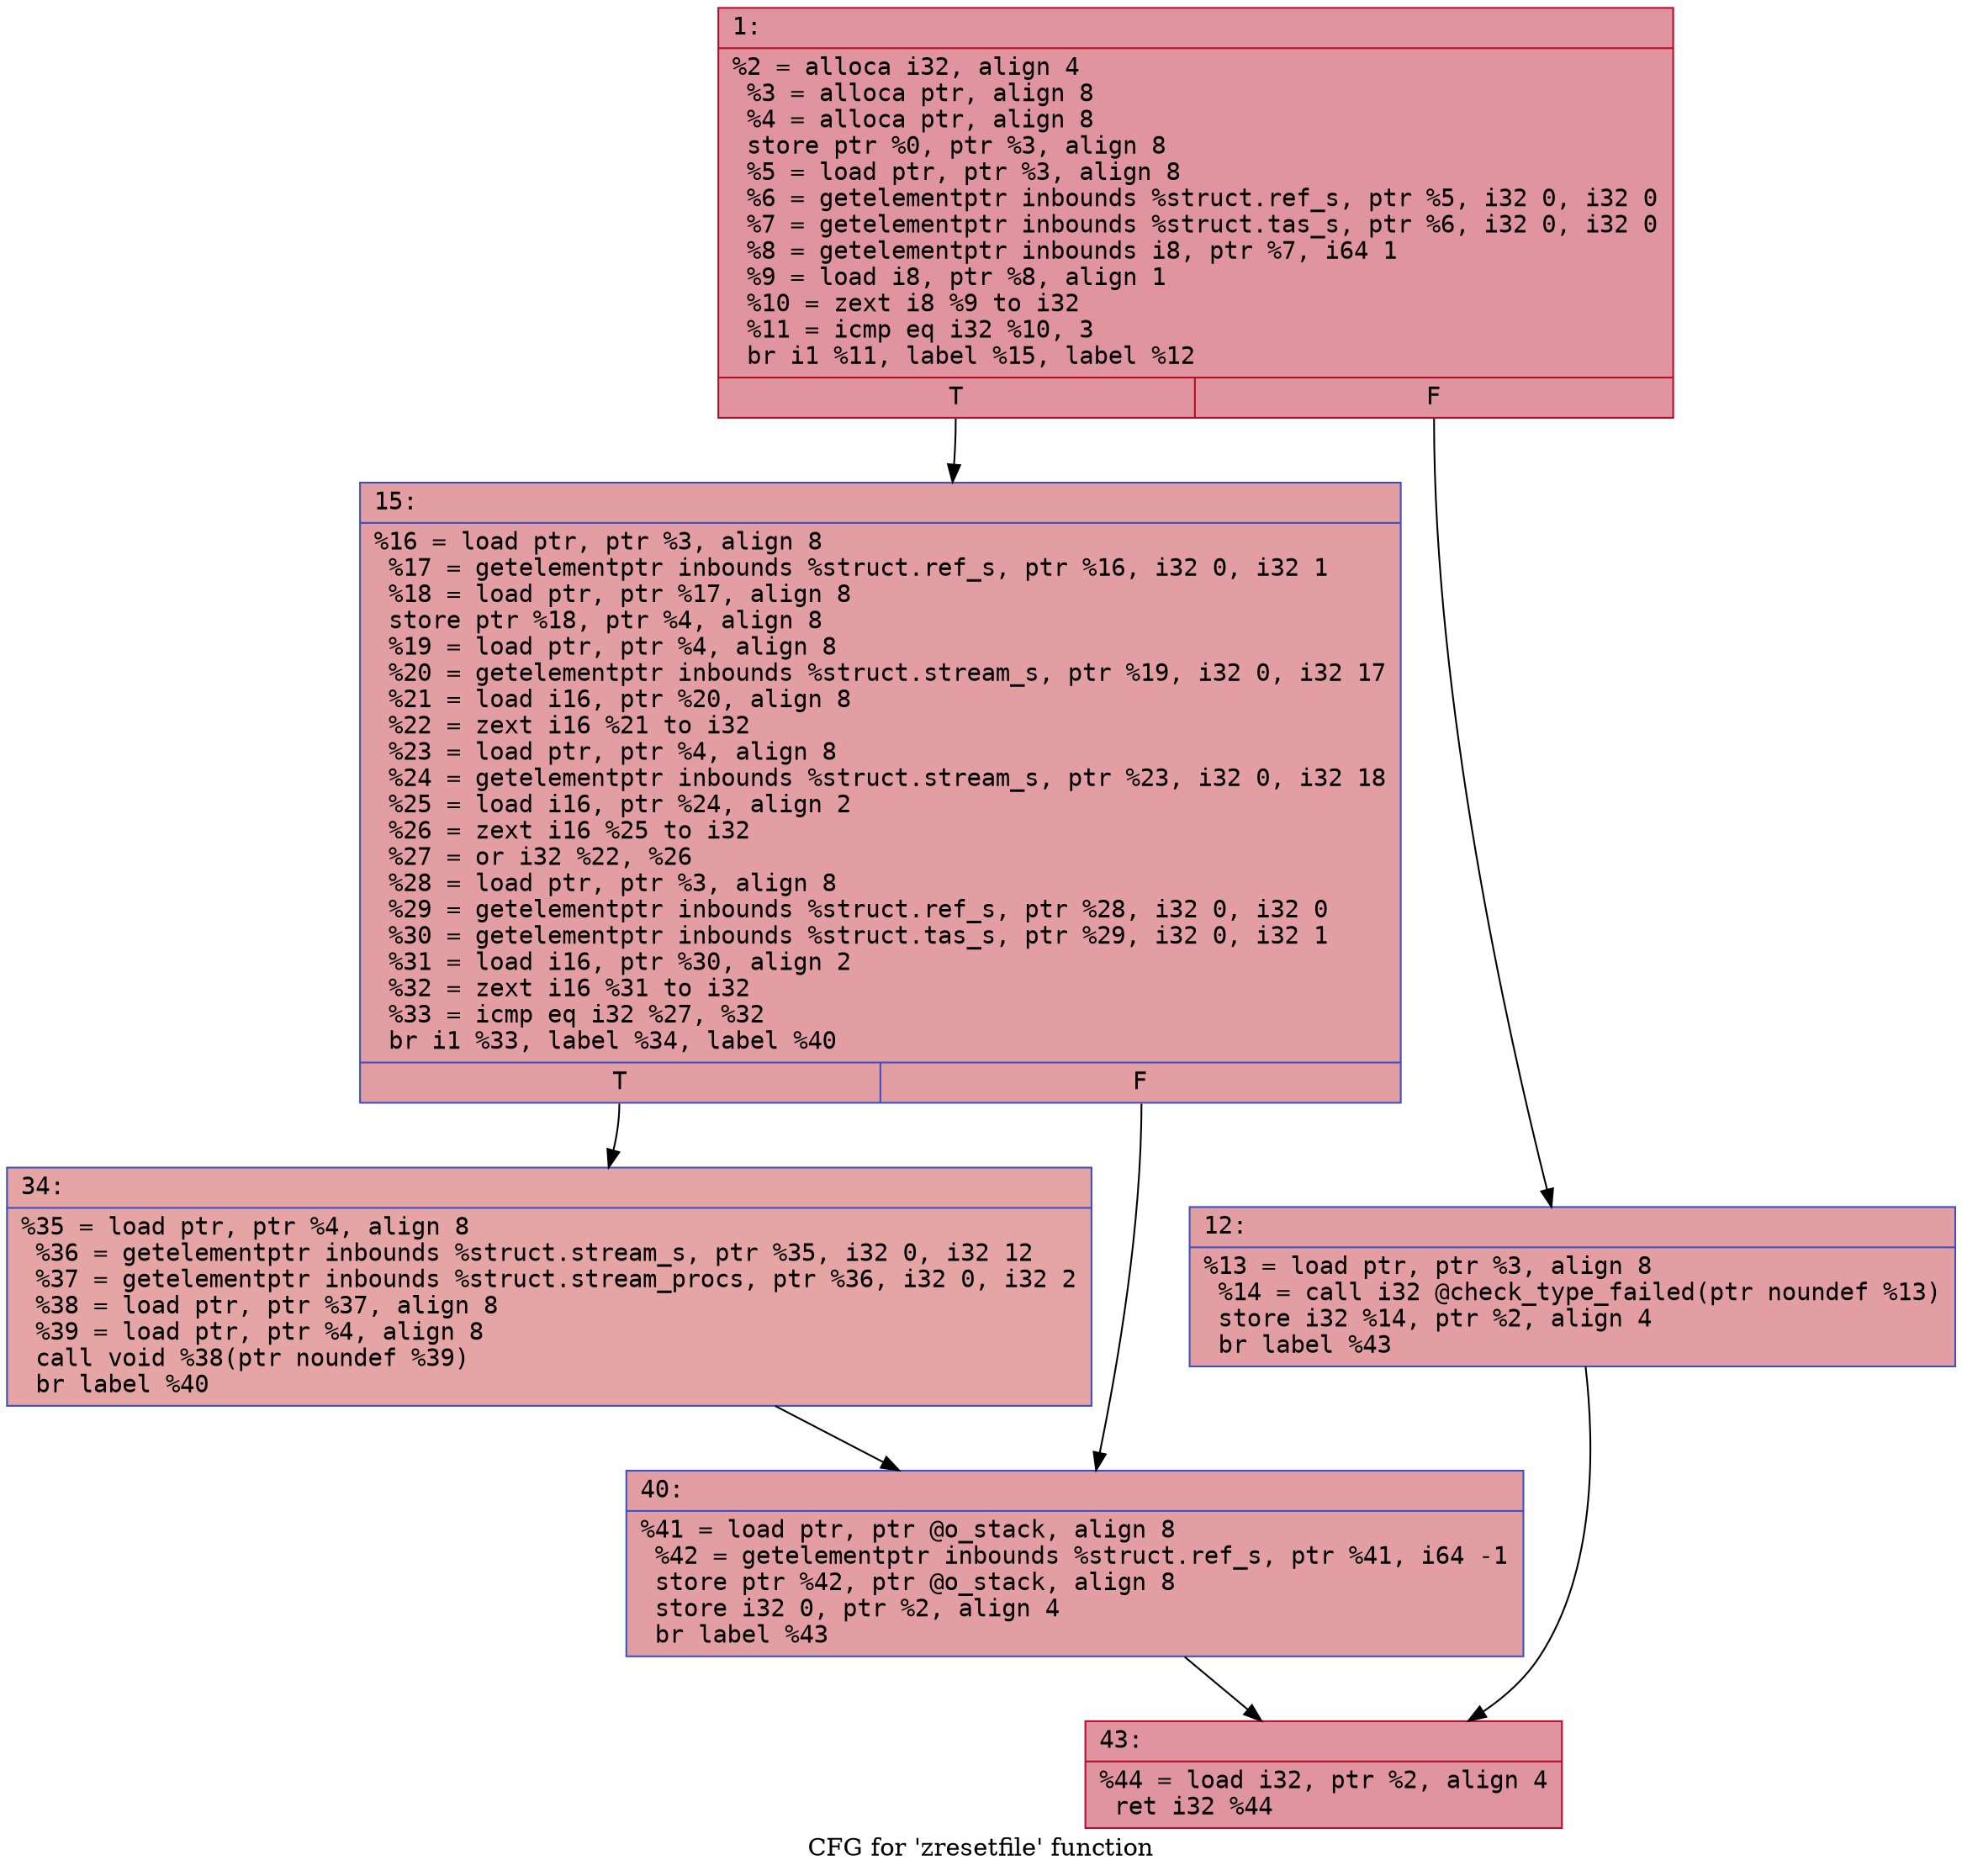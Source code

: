 digraph "CFG for 'zresetfile' function" {
	label="CFG for 'zresetfile' function";

	Node0x600001a1e2b0 [shape=record,color="#b70d28ff", style=filled, fillcolor="#b70d2870" fontname="Courier",label="{1:\l|  %2 = alloca i32, align 4\l  %3 = alloca ptr, align 8\l  %4 = alloca ptr, align 8\l  store ptr %0, ptr %3, align 8\l  %5 = load ptr, ptr %3, align 8\l  %6 = getelementptr inbounds %struct.ref_s, ptr %5, i32 0, i32 0\l  %7 = getelementptr inbounds %struct.tas_s, ptr %6, i32 0, i32 0\l  %8 = getelementptr inbounds i8, ptr %7, i64 1\l  %9 = load i8, ptr %8, align 1\l  %10 = zext i8 %9 to i32\l  %11 = icmp eq i32 %10, 3\l  br i1 %11, label %15, label %12\l|{<s0>T|<s1>F}}"];
	Node0x600001a1e2b0:s0 -> Node0x600001a1e350[tooltip="1 -> 15\nProbability 50.00%" ];
	Node0x600001a1e2b0:s1 -> Node0x600001a1e300[tooltip="1 -> 12\nProbability 50.00%" ];
	Node0x600001a1e300 [shape=record,color="#3d50c3ff", style=filled, fillcolor="#be242e70" fontname="Courier",label="{12:\l|  %13 = load ptr, ptr %3, align 8\l  %14 = call i32 @check_type_failed(ptr noundef %13)\l  store i32 %14, ptr %2, align 4\l  br label %43\l}"];
	Node0x600001a1e300 -> Node0x600001a1e440[tooltip="12 -> 43\nProbability 100.00%" ];
	Node0x600001a1e350 [shape=record,color="#3d50c3ff", style=filled, fillcolor="#be242e70" fontname="Courier",label="{15:\l|  %16 = load ptr, ptr %3, align 8\l  %17 = getelementptr inbounds %struct.ref_s, ptr %16, i32 0, i32 1\l  %18 = load ptr, ptr %17, align 8\l  store ptr %18, ptr %4, align 8\l  %19 = load ptr, ptr %4, align 8\l  %20 = getelementptr inbounds %struct.stream_s, ptr %19, i32 0, i32 17\l  %21 = load i16, ptr %20, align 8\l  %22 = zext i16 %21 to i32\l  %23 = load ptr, ptr %4, align 8\l  %24 = getelementptr inbounds %struct.stream_s, ptr %23, i32 0, i32 18\l  %25 = load i16, ptr %24, align 2\l  %26 = zext i16 %25 to i32\l  %27 = or i32 %22, %26\l  %28 = load ptr, ptr %3, align 8\l  %29 = getelementptr inbounds %struct.ref_s, ptr %28, i32 0, i32 0\l  %30 = getelementptr inbounds %struct.tas_s, ptr %29, i32 0, i32 1\l  %31 = load i16, ptr %30, align 2\l  %32 = zext i16 %31 to i32\l  %33 = icmp eq i32 %27, %32\l  br i1 %33, label %34, label %40\l|{<s0>T|<s1>F}}"];
	Node0x600001a1e350:s0 -> Node0x600001a1e3a0[tooltip="15 -> 34\nProbability 50.00%" ];
	Node0x600001a1e350:s1 -> Node0x600001a1e3f0[tooltip="15 -> 40\nProbability 50.00%" ];
	Node0x600001a1e3a0 [shape=record,color="#3d50c3ff", style=filled, fillcolor="#c5333470" fontname="Courier",label="{34:\l|  %35 = load ptr, ptr %4, align 8\l  %36 = getelementptr inbounds %struct.stream_s, ptr %35, i32 0, i32 12\l  %37 = getelementptr inbounds %struct.stream_procs, ptr %36, i32 0, i32 2\l  %38 = load ptr, ptr %37, align 8\l  %39 = load ptr, ptr %4, align 8\l  call void %38(ptr noundef %39)\l  br label %40\l}"];
	Node0x600001a1e3a0 -> Node0x600001a1e3f0[tooltip="34 -> 40\nProbability 100.00%" ];
	Node0x600001a1e3f0 [shape=record,color="#3d50c3ff", style=filled, fillcolor="#be242e70" fontname="Courier",label="{40:\l|  %41 = load ptr, ptr @o_stack, align 8\l  %42 = getelementptr inbounds %struct.ref_s, ptr %41, i64 -1\l  store ptr %42, ptr @o_stack, align 8\l  store i32 0, ptr %2, align 4\l  br label %43\l}"];
	Node0x600001a1e3f0 -> Node0x600001a1e440[tooltip="40 -> 43\nProbability 100.00%" ];
	Node0x600001a1e440 [shape=record,color="#b70d28ff", style=filled, fillcolor="#b70d2870" fontname="Courier",label="{43:\l|  %44 = load i32, ptr %2, align 4\l  ret i32 %44\l}"];
}
